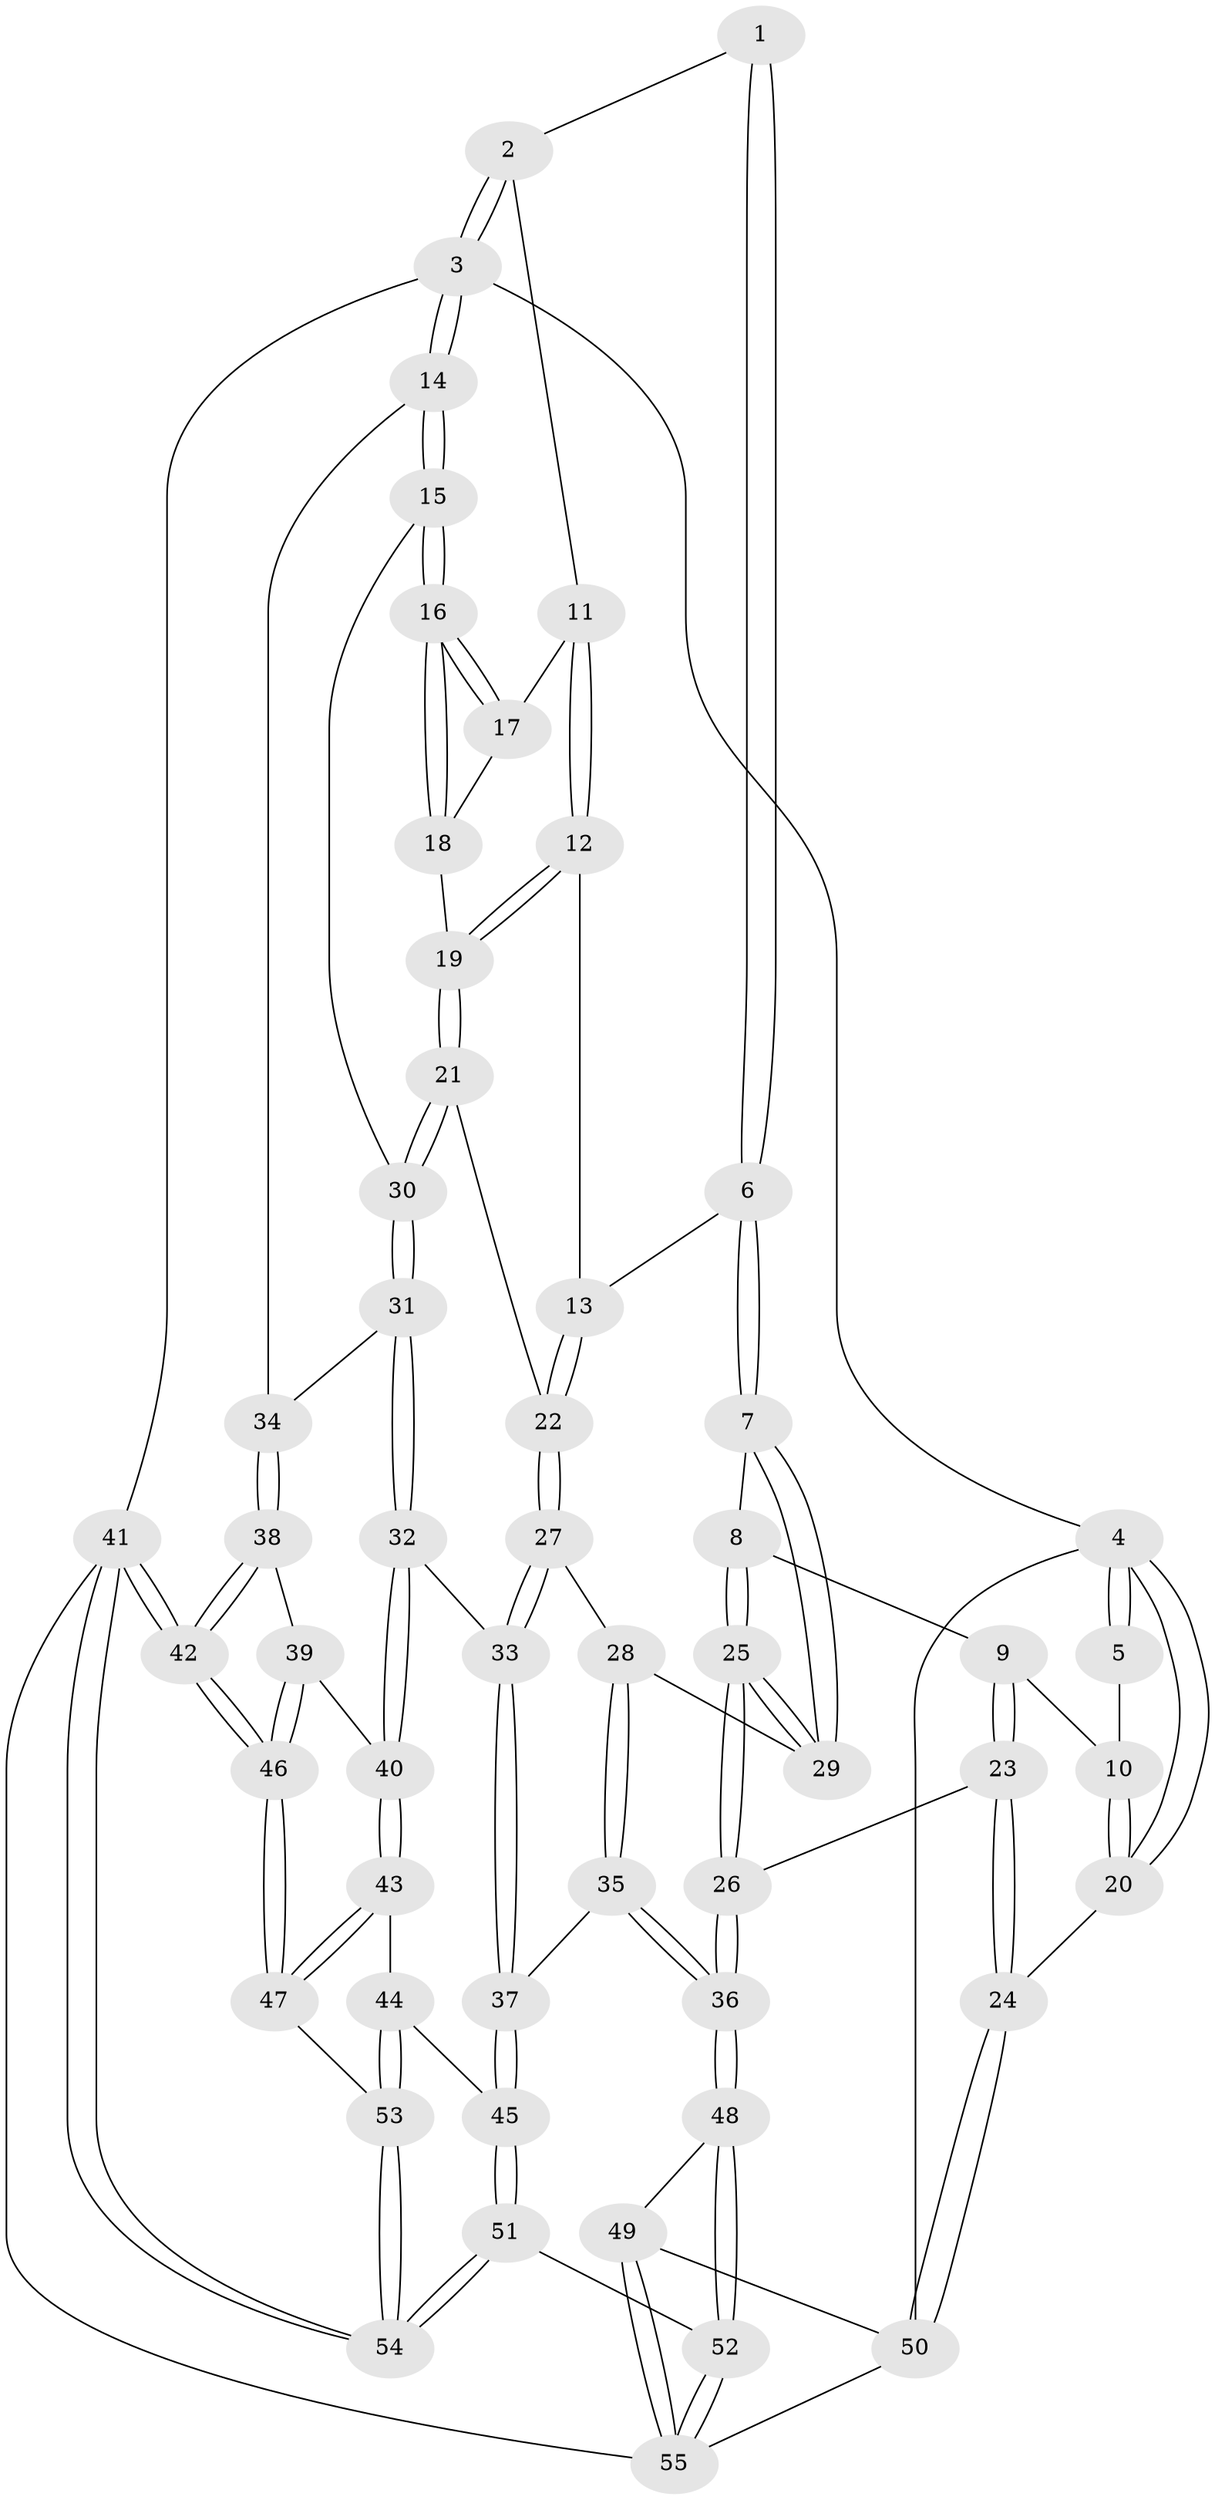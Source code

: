 // coarse degree distribution, {3: 0.45454545454545453, 4: 0.5, 6: 0.045454545454545456}
// Generated by graph-tools (version 1.1) at 2025/38/03/04/25 23:38:24]
// undirected, 55 vertices, 134 edges
graph export_dot {
  node [color=gray90,style=filled];
  1 [pos="+0.30434775363636557+0"];
  2 [pos="+0.771636364767018+0"];
  3 [pos="+1+0"];
  4 [pos="+0+0"];
  5 [pos="+0.1843079169130354+0"];
  6 [pos="+0.4102245437141626+0.12144229507948785"];
  7 [pos="+0.3853262031611207+0.17607262400531318"];
  8 [pos="+0.2296949729612642+0.1733899372101341"];
  9 [pos="+0.20877864381666758+0.16944576508852932"];
  10 [pos="+0.15126740026898935+0.09463312977455095"];
  11 [pos="+0.7682017528508516+0"];
  12 [pos="+0.6962476386291705+0.057242542538319806"];
  13 [pos="+0.595461162712964+0.11995485037578771"];
  14 [pos="+1+0.24190088723647815"];
  15 [pos="+1+0.21990324597748198"];
  16 [pos="+1+0.21278495930997973"];
  17 [pos="+0.9287608348780109+0.1054973650809575"];
  18 [pos="+0.828167765543761+0.17135919812753184"];
  19 [pos="+0.7737351860146461+0.19696542945217171"];
  20 [pos="+0+0.27625560787005"];
  21 [pos="+0.780002006521109+0.24280275314493815"];
  22 [pos="+0.6028250080317621+0.2727180088139612"];
  23 [pos="+0+0.4751263805989951"];
  24 [pos="+0+0.476409911199482"];
  25 [pos="+0.23472615549715076+0.40737535591021456"];
  26 [pos="+0.12337150069996351+0.48278501412056346"];
  27 [pos="+0.558655660242395+0.35251729179102925"];
  28 [pos="+0.40988825412559843+0.3238421115682903"];
  29 [pos="+0.39875282512955934+0.3165277488593608"];
  30 [pos="+0.8089025957421299+0.2958660223346804"];
  31 [pos="+0.7841579158418975+0.4242681486317417"];
  32 [pos="+0.758679913030615+0.4755723741625838"];
  33 [pos="+0.6777463988783033+0.49092771410147645"];
  34 [pos="+1+0.33509947718268784"];
  35 [pos="+0.4572790249470178+0.6502795221715205"];
  36 [pos="+0.38516819654064455+0.6780600246273119"];
  37 [pos="+0.5532521323802613+0.6463634833604476"];
  38 [pos="+1+0.5412452848468331"];
  39 [pos="+0.9674034992428598+0.5769169707374672"];
  40 [pos="+0.8837753703280213+0.5840191759531721"];
  41 [pos="+1+1"];
  42 [pos="+1+1"];
  43 [pos="+0.8572341871031738+0.6949390059327188"];
  44 [pos="+0.6778316160133551+0.776987493534243"];
  45 [pos="+0.6396938962956336+0.7687774289711948"];
  46 [pos="+0.9865570005517474+0.8655972926808841"];
  47 [pos="+0.9292276540401931+0.8442740276883706"];
  48 [pos="+0.33999385307917823+0.803076807192243"];
  49 [pos="+0.14262948536600906+0.839863476760028"];
  50 [pos="+0+0.7305652374021384"];
  51 [pos="+0.5046035347581288+1"];
  52 [pos="+0.45663420449272457+1"];
  53 [pos="+0.7974142591041113+0.9007020513161972"];
  54 [pos="+0.7116351698510975+1"];
  55 [pos="+0.24112933009382326+1"];
  1 -- 2;
  1 -- 6;
  1 -- 6;
  2 -- 3;
  2 -- 3;
  2 -- 11;
  3 -- 4;
  3 -- 14;
  3 -- 14;
  3 -- 41;
  4 -- 5;
  4 -- 5;
  4 -- 20;
  4 -- 20;
  4 -- 50;
  5 -- 10;
  6 -- 7;
  6 -- 7;
  6 -- 13;
  7 -- 8;
  7 -- 29;
  7 -- 29;
  8 -- 9;
  8 -- 25;
  8 -- 25;
  9 -- 10;
  9 -- 23;
  9 -- 23;
  10 -- 20;
  10 -- 20;
  11 -- 12;
  11 -- 12;
  11 -- 17;
  12 -- 13;
  12 -- 19;
  12 -- 19;
  13 -- 22;
  13 -- 22;
  14 -- 15;
  14 -- 15;
  14 -- 34;
  15 -- 16;
  15 -- 16;
  15 -- 30;
  16 -- 17;
  16 -- 17;
  16 -- 18;
  16 -- 18;
  17 -- 18;
  18 -- 19;
  19 -- 21;
  19 -- 21;
  20 -- 24;
  21 -- 22;
  21 -- 30;
  21 -- 30;
  22 -- 27;
  22 -- 27;
  23 -- 24;
  23 -- 24;
  23 -- 26;
  24 -- 50;
  24 -- 50;
  25 -- 26;
  25 -- 26;
  25 -- 29;
  25 -- 29;
  26 -- 36;
  26 -- 36;
  27 -- 28;
  27 -- 33;
  27 -- 33;
  28 -- 29;
  28 -- 35;
  28 -- 35;
  30 -- 31;
  30 -- 31;
  31 -- 32;
  31 -- 32;
  31 -- 34;
  32 -- 33;
  32 -- 40;
  32 -- 40;
  33 -- 37;
  33 -- 37;
  34 -- 38;
  34 -- 38;
  35 -- 36;
  35 -- 36;
  35 -- 37;
  36 -- 48;
  36 -- 48;
  37 -- 45;
  37 -- 45;
  38 -- 39;
  38 -- 42;
  38 -- 42;
  39 -- 40;
  39 -- 46;
  39 -- 46;
  40 -- 43;
  40 -- 43;
  41 -- 42;
  41 -- 42;
  41 -- 54;
  41 -- 54;
  41 -- 55;
  42 -- 46;
  42 -- 46;
  43 -- 44;
  43 -- 47;
  43 -- 47;
  44 -- 45;
  44 -- 53;
  44 -- 53;
  45 -- 51;
  45 -- 51;
  46 -- 47;
  46 -- 47;
  47 -- 53;
  48 -- 49;
  48 -- 52;
  48 -- 52;
  49 -- 50;
  49 -- 55;
  49 -- 55;
  50 -- 55;
  51 -- 52;
  51 -- 54;
  51 -- 54;
  52 -- 55;
  52 -- 55;
  53 -- 54;
  53 -- 54;
}
